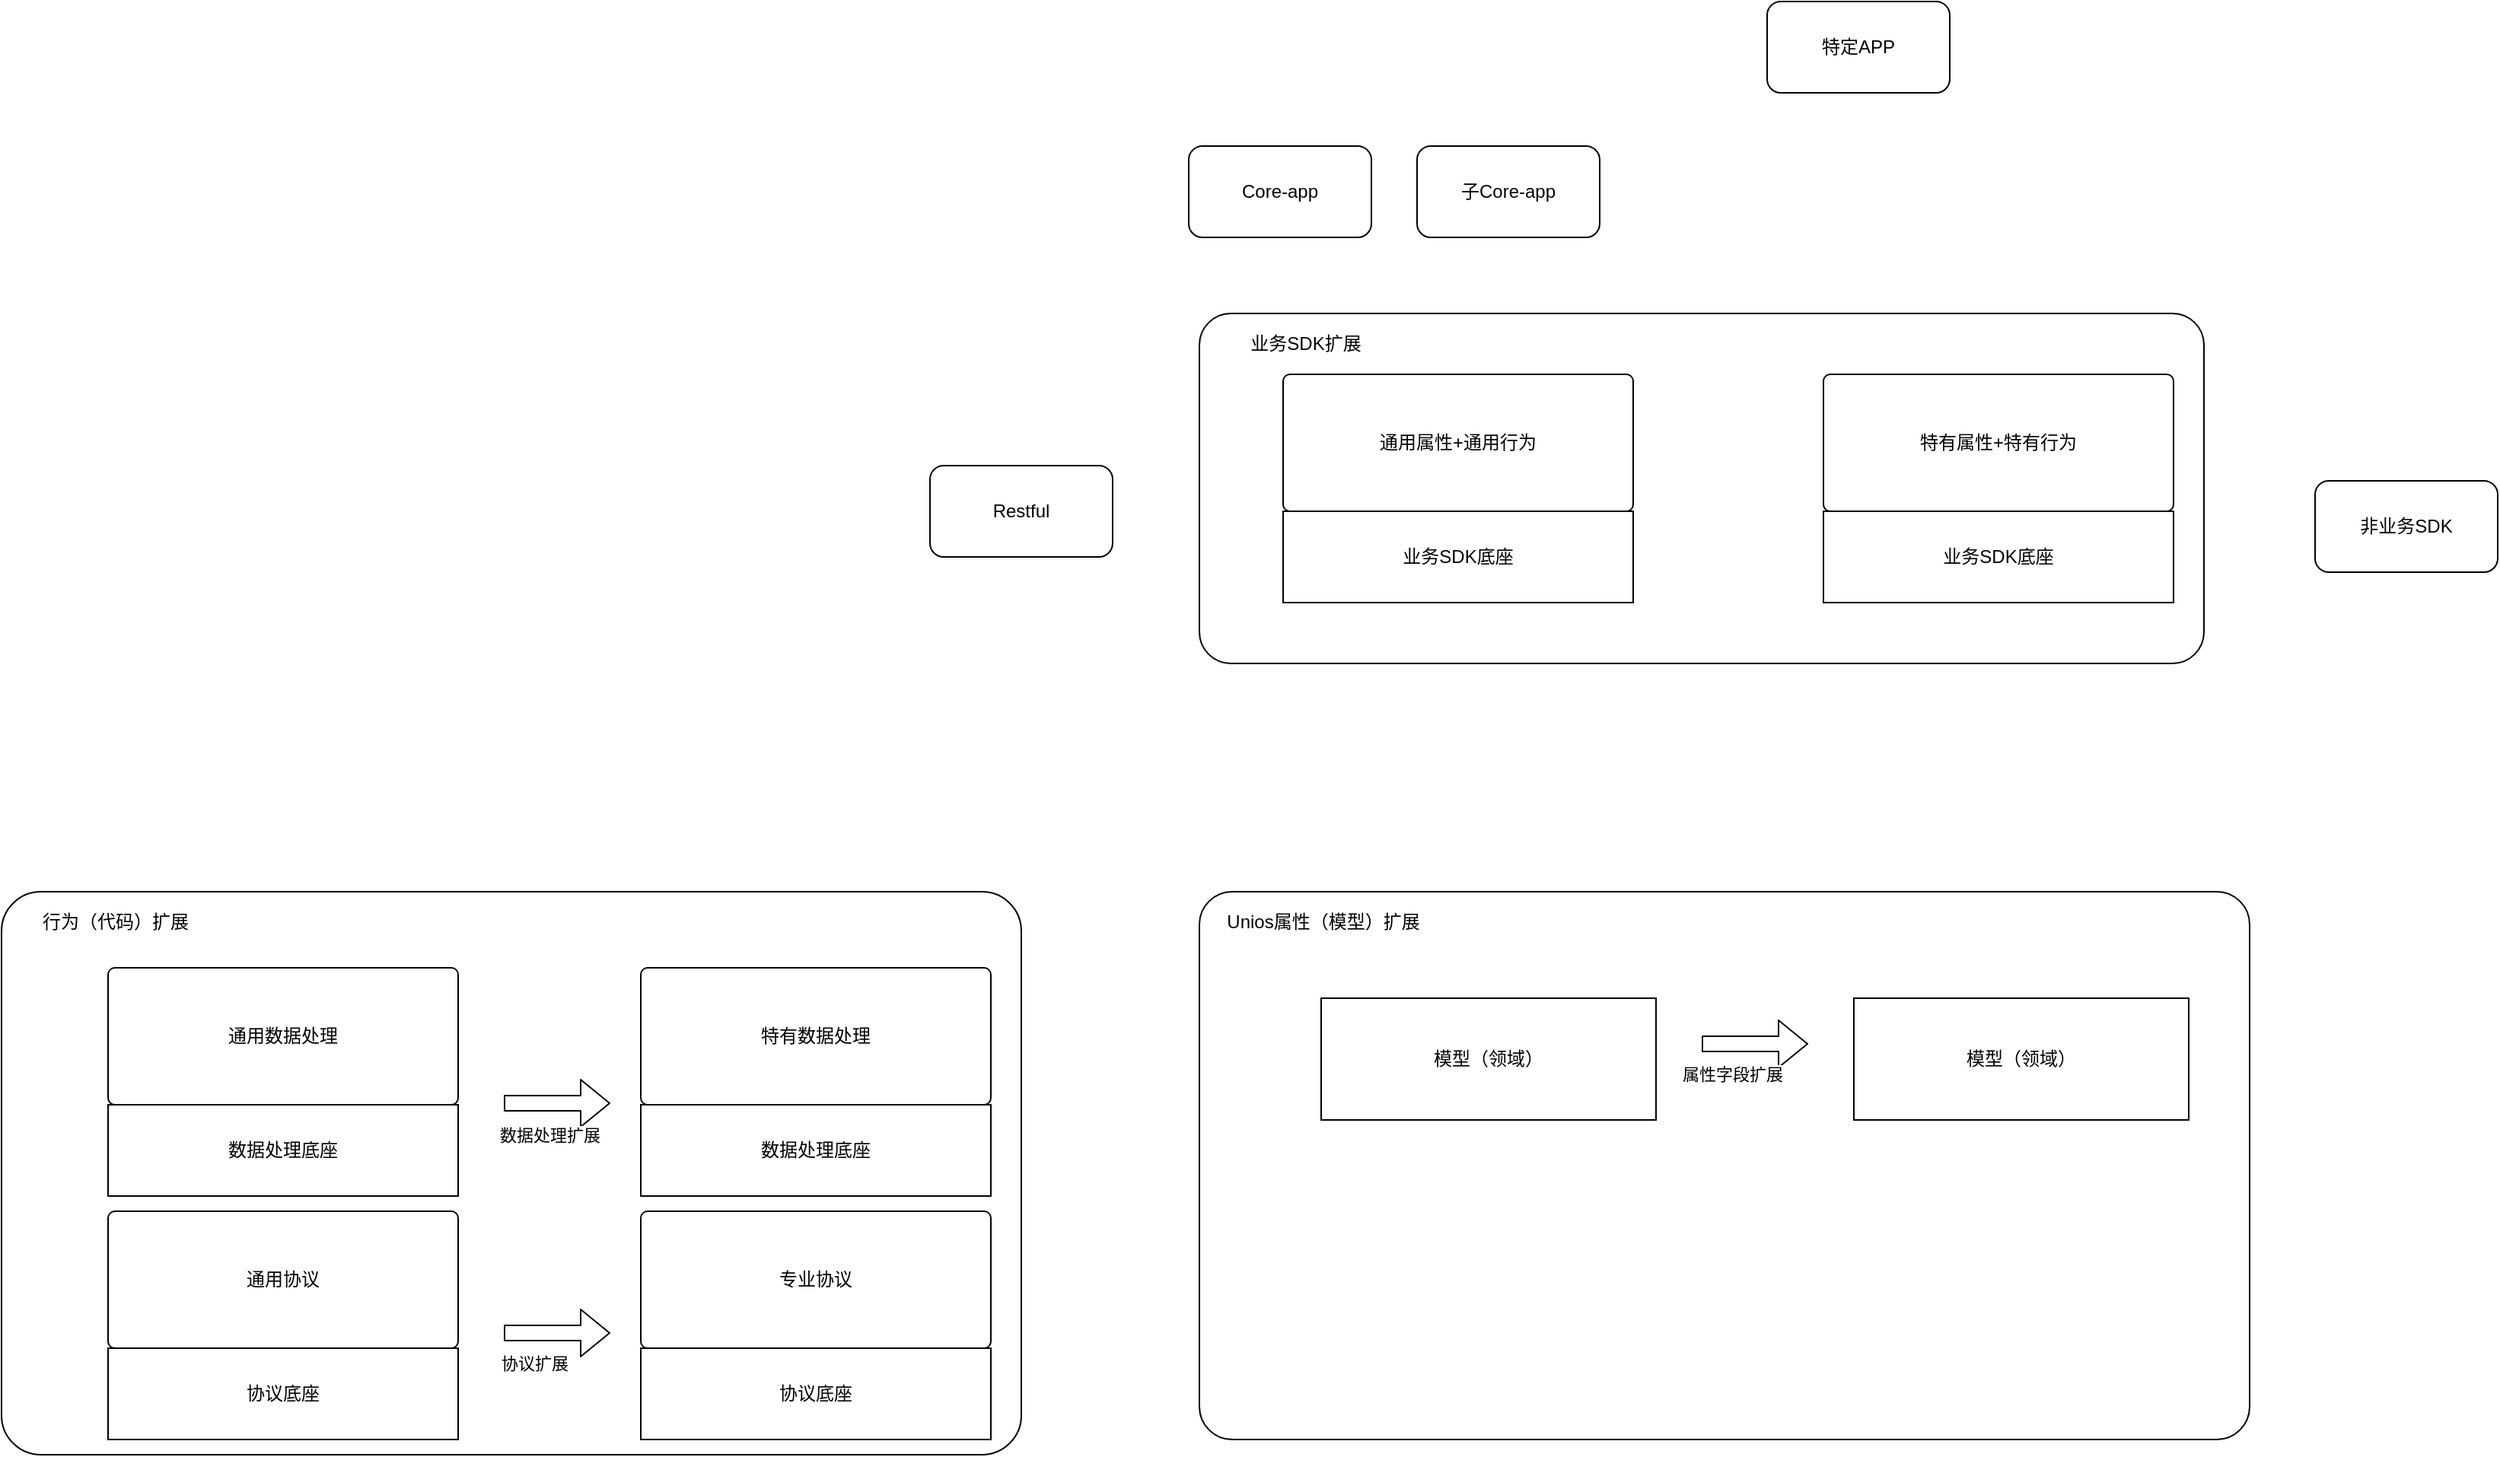 <mxfile version="13.6.2" type="github">
  <diagram id="PhEEJEA-2G6-cMnCDy3O" name="扩展点二级视图">
    <mxGraphModel dx="1123" dy="1849" grid="1" gridSize="10" guides="1" tooltips="1" connect="1" arrows="1" fold="1" page="1" pageScale="1" pageWidth="827" pageHeight="1169" math="0" shadow="0">
      <root>
        <mxCell id="0" />
        <mxCell id="1" parent="0" />
        <mxCell id="Z61GNd5gtoBHjjhybAT_-15" value="" style="rounded=1;whiteSpace=wrap;html=1;arcSize=7;" parent="1" vertex="1">
          <mxGeometry x="40" y="-60" width="670" height="370" as="geometry" />
        </mxCell>
        <mxCell id="GQ6SVCmRq15Q8ivaFo8d-1" value="通用协议" style="rounded=1;whiteSpace=wrap;html=1;arcSize=5;" parent="1" vertex="1">
          <mxGeometry x="110" y="150" width="230" height="90" as="geometry" />
        </mxCell>
        <mxCell id="Z61GNd5gtoBHjjhybAT_-2" value="" style="shape=flexArrow;endArrow=classic;html=1;" parent="1" edge="1">
          <mxGeometry width="50" height="50" relative="1" as="geometry">
            <mxPoint x="370" y="230" as="sourcePoint" />
            <mxPoint x="440" y="230" as="targetPoint" />
          </mxGeometry>
        </mxCell>
        <mxCell id="Z61GNd5gtoBHjjhybAT_-13" value="协议扩展" style="edgeLabel;html=1;align=center;verticalAlign=middle;resizable=0;points=[];" parent="Z61GNd5gtoBHjjhybAT_-2" vertex="1" connectable="0">
          <mxGeometry x="0.2" y="4" relative="1" as="geometry">
            <mxPoint x="-22" y="24" as="offset" />
          </mxGeometry>
        </mxCell>
        <mxCell id="Z61GNd5gtoBHjjhybAT_-4" value="协议底座" style="rounded=0;whiteSpace=wrap;html=1;" parent="1" vertex="1">
          <mxGeometry x="110" y="240" width="230" height="60" as="geometry" />
        </mxCell>
        <mxCell id="Z61GNd5gtoBHjjhybAT_-6" value="专业协议" style="rounded=1;whiteSpace=wrap;html=1;arcSize=5;" parent="1" vertex="1">
          <mxGeometry x="460" y="150" width="230" height="90" as="geometry" />
        </mxCell>
        <mxCell id="Z61GNd5gtoBHjjhybAT_-7" value="协议底座" style="rounded=0;whiteSpace=wrap;html=1;" parent="1" vertex="1">
          <mxGeometry x="460" y="240" width="230" height="60" as="geometry" />
        </mxCell>
        <mxCell id="Z61GNd5gtoBHjjhybAT_-8" value="通用数据处理" style="rounded=1;whiteSpace=wrap;html=1;arcSize=5;" parent="1" vertex="1">
          <mxGeometry x="110" y="-10" width="230" height="90" as="geometry" />
        </mxCell>
        <mxCell id="Z61GNd5gtoBHjjhybAT_-9" value="数据处理底座" style="rounded=0;whiteSpace=wrap;html=1;" parent="1" vertex="1">
          <mxGeometry x="110" y="80" width="230" height="60" as="geometry" />
        </mxCell>
        <mxCell id="Z61GNd5gtoBHjjhybAT_-10" value="特有数据处理" style="rounded=1;whiteSpace=wrap;html=1;arcSize=5;" parent="1" vertex="1">
          <mxGeometry x="460" y="-10" width="230" height="90" as="geometry" />
        </mxCell>
        <mxCell id="Z61GNd5gtoBHjjhybAT_-11" value="数据处理底座" style="rounded=0;whiteSpace=wrap;html=1;" parent="1" vertex="1">
          <mxGeometry x="460" y="80" width="230" height="60" as="geometry" />
        </mxCell>
        <mxCell id="Z61GNd5gtoBHjjhybAT_-12" value="" style="shape=flexArrow;endArrow=classic;html=1;" parent="1" edge="1">
          <mxGeometry width="50" height="50" relative="1" as="geometry">
            <mxPoint x="370" y="79" as="sourcePoint" />
            <mxPoint x="440" y="79" as="targetPoint" />
          </mxGeometry>
        </mxCell>
        <mxCell id="Z61GNd5gtoBHjjhybAT_-14" value="数据处理扩展" style="edgeLabel;html=1;align=center;verticalAlign=middle;resizable=0;points=[];" parent="Z61GNd5gtoBHjjhybAT_-12" vertex="1" connectable="0">
          <mxGeometry x="0.086" relative="1" as="geometry">
            <mxPoint x="-8" y="21" as="offset" />
          </mxGeometry>
        </mxCell>
        <mxCell id="Z61GNd5gtoBHjjhybAT_-16" value="行为（代码）扩展" style="text;html=1;strokeColor=none;fillColor=none;align=center;verticalAlign=middle;whiteSpace=wrap;rounded=0;" parent="1" vertex="1">
          <mxGeometry x="50" y="-50" width="130" height="20" as="geometry" />
        </mxCell>
        <mxCell id="Z61GNd5gtoBHjjhybAT_-17" value="" style="rounded=1;whiteSpace=wrap;html=1;arcSize=6;" parent="1" vertex="1">
          <mxGeometry x="827" y="-60" width="690" height="360" as="geometry" />
        </mxCell>
        <mxCell id="Z61GNd5gtoBHjjhybAT_-19" value="模型（领域）" style="rounded=0;whiteSpace=wrap;html=1;" parent="1" vertex="1">
          <mxGeometry x="907" y="10" width="220" height="80" as="geometry" />
        </mxCell>
        <mxCell id="Z61GNd5gtoBHjjhybAT_-20" value="模型（领域）" style="rounded=0;whiteSpace=wrap;html=1;" parent="1" vertex="1">
          <mxGeometry x="1257" y="10" width="220" height="80" as="geometry" />
        </mxCell>
        <mxCell id="Z61GNd5gtoBHjjhybAT_-23" value="" style="shape=flexArrow;endArrow=classic;html=1;" parent="1" edge="1">
          <mxGeometry width="50" height="50" relative="1" as="geometry">
            <mxPoint x="1157" y="40" as="sourcePoint" />
            <mxPoint x="1227" y="40" as="targetPoint" />
          </mxGeometry>
        </mxCell>
        <mxCell id="Z61GNd5gtoBHjjhybAT_-24" value="属性字段扩展" style="edgeLabel;html=1;align=center;verticalAlign=middle;resizable=0;points=[];" parent="Z61GNd5gtoBHjjhybAT_-23" vertex="1" connectable="0">
          <mxGeometry x="0.2" y="4" relative="1" as="geometry">
            <mxPoint x="-22" y="24" as="offset" />
          </mxGeometry>
        </mxCell>
        <mxCell id="Z61GNd5gtoBHjjhybAT_-25" value="Unios属性（模型）扩展" style="text;html=1;strokeColor=none;fillColor=none;align=center;verticalAlign=middle;whiteSpace=wrap;rounded=0;" parent="1" vertex="1">
          <mxGeometry x="837" y="-50" width="143" height="20" as="geometry" />
        </mxCell>
        <mxCell id="Z61GNd5gtoBHjjhybAT_-29" value="" style="rounded=1;whiteSpace=wrap;html=1;arcSize=9;" parent="1" vertex="1">
          <mxGeometry x="827" y="-440" width="660" height="230" as="geometry" />
        </mxCell>
        <mxCell id="Z61GNd5gtoBHjjhybAT_-31" value="业务SDK扩展" style="text;html=1;strokeColor=none;fillColor=none;align=center;verticalAlign=middle;whiteSpace=wrap;rounded=0;" parent="1" vertex="1">
          <mxGeometry x="847" y="-430" width="100" height="20" as="geometry" />
        </mxCell>
        <mxCell id="6fiUUjPSepoLGfJAcD25-1" value="通用属性+通用行为" style="rounded=1;whiteSpace=wrap;html=1;arcSize=5;" vertex="1" parent="1">
          <mxGeometry x="882" y="-400" width="230" height="90" as="geometry" />
        </mxCell>
        <mxCell id="6fiUUjPSepoLGfJAcD25-2" value="业务SDK底座" style="rounded=0;whiteSpace=wrap;html=1;" vertex="1" parent="1">
          <mxGeometry x="882" y="-310" width="230" height="60" as="geometry" />
        </mxCell>
        <mxCell id="6fiUUjPSepoLGfJAcD25-3" value="特有属性+特有行为" style="rounded=1;whiteSpace=wrap;html=1;arcSize=5;" vertex="1" parent="1">
          <mxGeometry x="1237" y="-400" width="230" height="90" as="geometry" />
        </mxCell>
        <mxCell id="6fiUUjPSepoLGfJAcD25-4" value="业务SDK底座" style="rounded=0;whiteSpace=wrap;html=1;" vertex="1" parent="1">
          <mxGeometry x="1237" y="-310" width="230" height="60" as="geometry" />
        </mxCell>
        <mxCell id="6fiUUjPSepoLGfJAcD25-5" value="非业务SDK" style="rounded=1;whiteSpace=wrap;html=1;" vertex="1" parent="1">
          <mxGeometry x="1560" y="-330" width="120" height="60" as="geometry" />
        </mxCell>
        <mxCell id="6fiUUjPSepoLGfJAcD25-6" value="Core-app" style="rounded=1;whiteSpace=wrap;html=1;" vertex="1" parent="1">
          <mxGeometry x="820" y="-550" width="120" height="60" as="geometry" />
        </mxCell>
        <mxCell id="6fiUUjPSepoLGfJAcD25-7" value="子Core-app" style="rounded=1;whiteSpace=wrap;html=1;" vertex="1" parent="1">
          <mxGeometry x="970" y="-550" width="120" height="60" as="geometry" />
        </mxCell>
        <mxCell id="6fiUUjPSepoLGfJAcD25-8" value="Restful" style="rounded=1;whiteSpace=wrap;html=1;" vertex="1" parent="1">
          <mxGeometry x="650" y="-340" width="120" height="60" as="geometry" />
        </mxCell>
        <mxCell id="6fiUUjPSepoLGfJAcD25-9" value="特定APP" style="rounded=1;whiteSpace=wrap;html=1;" vertex="1" parent="1">
          <mxGeometry x="1200" y="-645" width="120" height="60" as="geometry" />
        </mxCell>
      </root>
    </mxGraphModel>
  </diagram>
</mxfile>

